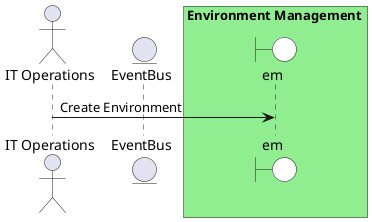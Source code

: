 @startuml

actor "IT Operations"


entity EventBus

box Environment Management #lightgreen
    boundary em #white
end box



"IT Operations" -> em: Create Environment



@enduml
